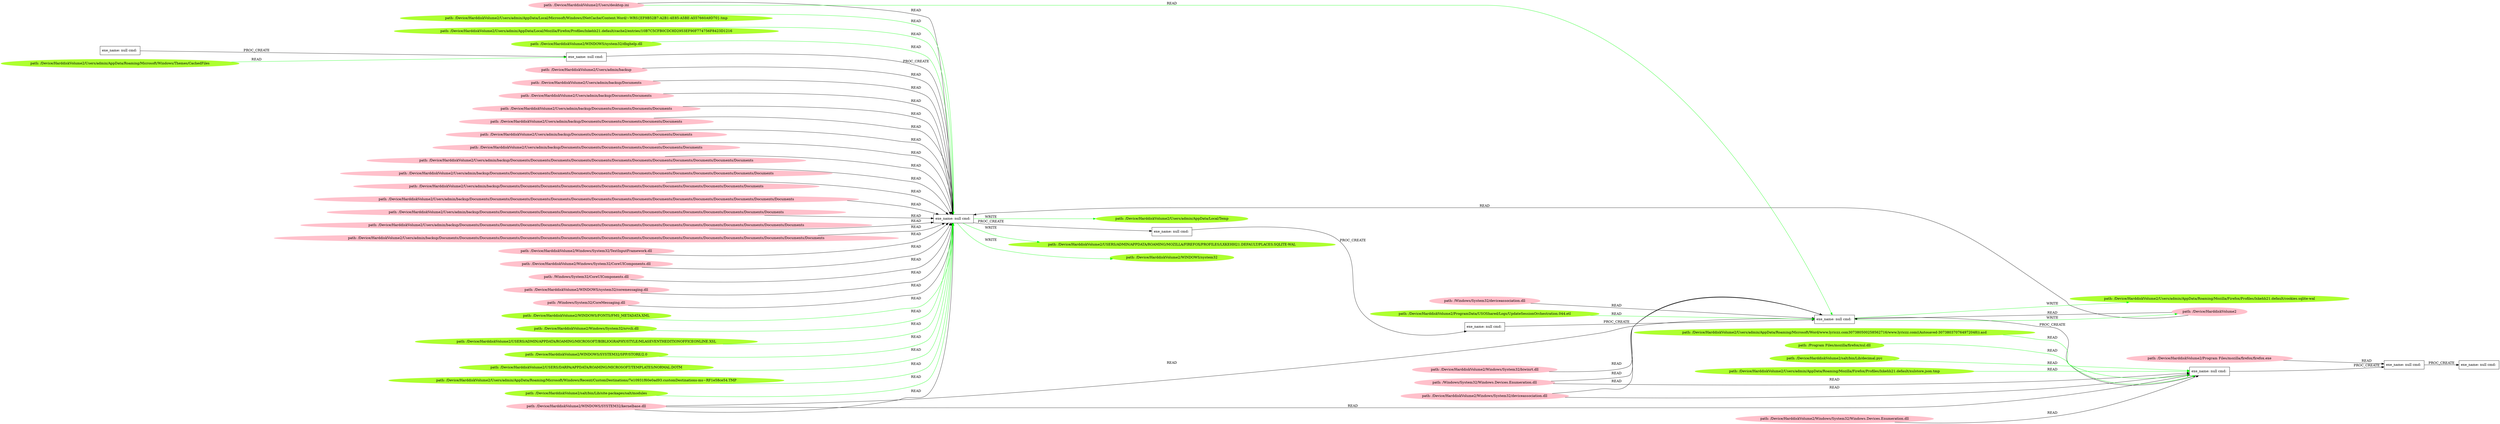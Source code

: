 digraph {
	rankdir=LR
	76 [label="path: /Device/HarddiskVolume2/WINDOWS/system32/dbghelp.dll" color=greenyellow shape=oval style=filled]
	49 [label="exe_name: null cmd: " color=black shape=box style=solid]
	76 -> 49 [label=READ color=green]
	6 [label="exe_name: null cmd: " color=black shape=box style=solid]
	51 [label="exe_name: null cmd: " color=black shape=box style=solid]
	6 -> 51 [label=PROC_CREATE color=black]
	51 [label="exe_name: null cmd: " color=black shape=box style=solid]
	49 [label="exe_name: null cmd: " color=black shape=box style=solid]
	51 -> 49 [label=PROC_CREATE color=black]
	56 [label="path: /Device/HarddiskVolume2" color=pink shape=oval style=filled]
	49 [label="exe_name: null cmd: " color=black shape=box style=solid]
	56 -> 49 [label=READ color=black]
	16 [label="path: /Device/HarddiskVolume2/Users/desktop.ini" color=pink shape=oval style=filled]
	49 [label="exe_name: null cmd: " color=black shape=box style=solid]
	16 -> 49 [label=READ color=black]
	5 [label="path: /Device/HarddiskVolume2/Users/admin/backup" color=pink shape=oval style=filled]
	49 [label="exe_name: null cmd: " color=black shape=box style=solid]
	5 -> 49 [label=READ color=black]
	47 [label="path: /Device/HarddiskVolume2/Users/admin/backup/Documents" color=pink shape=oval style=filled]
	49 [label="exe_name: null cmd: " color=black shape=box style=solid]
	47 -> 49 [label=READ color=black]
	7 [label="path: /Device/HarddiskVolume2/Users/admin/backup/Documents/Documents" color=pink shape=oval style=filled]
	49 [label="exe_name: null cmd: " color=black shape=box style=solid]
	7 -> 49 [label=READ color=black]
	18 [label="path: /Device/HarddiskVolume2/Users/admin/backup/Documents/Documents/Documents/Documents" color=pink shape=oval style=filled]
	49 [label="exe_name: null cmd: " color=black shape=box style=solid]
	18 -> 49 [label=READ color=black]
	3 [label="path: /Device/HarddiskVolume2/Users/admin/backup/Documents/Documents/Documents/Documents/Documents" color=pink shape=oval style=filled]
	49 [label="exe_name: null cmd: " color=black shape=box style=solid]
	3 -> 49 [label=READ color=black]
	9 [label="path: /Device/HarddiskVolume2/Users/admin/backup/Documents/Documents/Documents/Documents/Documents/Documents" color=pink shape=oval style=filled]
	49 [label="exe_name: null cmd: " color=black shape=box style=solid]
	9 -> 49 [label=READ color=black]
	32 [label="path: /Device/HarddiskVolume2/Users/admin/backup/Documents/Documents/Documents/Documents/Documents/Documents/Documents" color=pink shape=oval style=filled]
	49 [label="exe_name: null cmd: " color=black shape=box style=solid]
	32 -> 49 [label=READ color=black]
	37 [label="path: /Device/HarddiskVolume2/Users/admin/backup/Documents/Documents/Documents/Documents/Documents/Documents/Documents/Documents/Documents/Documents/Documents/Documents" color=pink shape=oval style=filled]
	49 [label="exe_name: null cmd: " color=black shape=box style=solid]
	37 -> 49 [label=READ color=black]
	13 [label="path: /Device/HarddiskVolume2/Users/admin/backup/Documents/Documents/Documents/Documents/Documents/Documents/Documents/Documents/Documents/Documents/Documents/Documents/Documents/Documents" color=pink shape=oval style=filled]
	49 [label="exe_name: null cmd: " color=black shape=box style=solid]
	13 -> 49 [label=READ color=black]
	30 [label="path: /Device/HarddiskVolume2/Users/admin/backup/Documents/Documents/Documents/Documents/Documents/Documents/Documents/Documents/Documents/Documents/Documents/Documents/Documents" color=pink shape=oval style=filled]
	49 [label="exe_name: null cmd: " color=black shape=box style=solid]
	30 -> 49 [label=READ color=black]
	46 [label="path: /Device/HarddiskVolume2/Users/admin/backup/Documents/Documents/Documents/Documents/Documents/Documents/Documents/Documents/Documents/Documents/Documents/Documents/Documents/Documents/Documents/Documents" color=pink shape=oval style=filled]
	49 [label="exe_name: null cmd: " color=black shape=box style=solid]
	46 -> 49 [label=READ color=black]
	4 [label="path: /Device/HarddiskVolume2/Users/admin/backup/Documents/Documents/Documents/Documents/Documents/Documents/Documents/Documents/Documents/Documents/Documents/Documents/Documents/Documents/Documents" color=pink shape=oval style=filled]
	49 [label="exe_name: null cmd: " color=black shape=box style=solid]
	4 -> 49 [label=READ color=black]
	44 [label="path: /Device/HarddiskVolume2/Users/admin/backup/Documents/Documents/Documents/Documents/Documents/Documents/Documents/Documents/Documents/Documents/Documents/Documents/Documents/Documents/Documents/Documents/Documents" color=pink shape=oval style=filled]
	49 [label="exe_name: null cmd: " color=black shape=box style=solid]
	44 -> 49 [label=READ color=black]
	12 [label="path: /Device/HarddiskVolume2/Users/admin/backup/Documents/Documents/Documents/Documents/Documents/Documents/Documents/Documents/Documents/Documents/Documents/Documents/Documents/Documents/Documents/Documents/Documents/Documents/Documents" color=pink shape=oval style=filled]
	49 [label="exe_name: null cmd: " color=black shape=box style=solid]
	12 -> 49 [label=READ color=black]
	35 [label="path: /Device/HarddiskVolume2/Windows/System32/TextInputFramework.dll" color=pink shape=oval style=filled]
	49 [label="exe_name: null cmd: " color=black shape=box style=solid]
	35 -> 49 [label=READ color=black]
	39 [label="path: /Device/HarddiskVolume2/Windows/System32/CoreUIComponents.dll" color=pink shape=oval style=filled]
	49 [label="exe_name: null cmd: " color=black shape=box style=solid]
	39 -> 49 [label=READ color=black]
	10 [label="path: /Windows/System32/CoreUIComponents.dll" color=pink shape=oval style=filled]
	49 [label="exe_name: null cmd: " color=black shape=box style=solid]
	10 -> 49 [label=READ color=black]
	2 [label="path: /Device/HarddiskVolume2/WINDOWS/system32/coremessaging.dll" color=pink shape=oval style=filled]
	49 [label="exe_name: null cmd: " color=black shape=box style=solid]
	2 -> 49 [label=READ color=black]
	43 [label="path: /Windows/System32/CoreMessaging.dll" color=pink shape=oval style=filled]
	49 [label="exe_name: null cmd: " color=black shape=box style=solid]
	43 -> 49 [label=READ color=black]
	53 [label="path: /Device/HarddiskVolume2/WINDOWS/SYSTEM32/kernelbase.dll" color=pink shape=oval style=filled]
	49 [label="exe_name: null cmd: " color=black shape=box style=solid]
	53 -> 49 [label=READ color=black]
	49 [label="exe_name: null cmd: " color=black shape=box style=solid]
	41 [label="exe_name: null cmd: " color=black shape=box style=solid]
	49 -> 41 [label=PROC_CREATE color=black]
	41 [label="exe_name: null cmd: " color=black shape=box style=solid]
	33 [label="exe_name: null cmd: " color=black shape=box style=solid]
	41 -> 33 [label=PROC_CREATE color=black]
	33 [label="exe_name: null cmd: " color=black shape=box style=solid]
	24 [label="exe_name: null cmd: " color=black shape=box style=solid]
	33 -> 24 [label=PROC_CREATE color=black]
	40 [label="path: /Device/HarddiskVolume2/Windows/System32/biwinrt.dll" color=pink shape=oval style=filled]
	24 [label="exe_name: null cmd: " color=black shape=box style=solid]
	40 -> 24 [label=READ color=black]
	66 [label="path: /Windows/System32/Windows.Devices.Enumeration.dll" color=pink shape=oval style=filled]
	24 [label="exe_name: null cmd: " color=black shape=box style=solid]
	66 -> 24 [label=READ color=black]
	60 [label="path: /Device/HarddiskVolume2/Windows/System32/deviceassociation.dll" color=pink shape=oval style=filled]
	24 [label="exe_name: null cmd: " color=black shape=box style=solid]
	60 -> 24 [label=READ color=black]
	62 [label="path: /Windows/System32/deviceassociation.dll" color=pink shape=oval style=filled]
	24 [label="exe_name: null cmd: " color=black shape=box style=solid]
	62 -> 24 [label=READ color=black]
	53 [label="path: /Device/HarddiskVolume2/WINDOWS/SYSTEM32/kernelbase.dll" color=pink shape=oval style=filled]
	24 [label="exe_name: null cmd: " color=black shape=box style=solid]
	53 -> 24 [label=READ color=black]
	56 [label="path: /Device/HarddiskVolume2" color=pink shape=oval style=filled]
	24 [label="exe_name: null cmd: " color=black shape=box style=solid]
	56 -> 24 [label=READ color=black]
	79 [label="path: /Device/HarddiskVolume2/WINDOWS/FONTS/FMS_METADATA.XML" color=greenyellow shape=oval style=filled]
	49 [label="exe_name: null cmd: " color=black shape=box style=solid]
	79 -> 49 [label=READ color=green]
	73 [label="path: /Device/HarddiskVolume2/Users/admin/AppData/Roaming/Microsoft/Windows/Themes/CachedFiles" color=greenyellow shape=oval style=filled]
	51 [label="exe_name: null cmd: " color=black shape=box style=solid]
	73 -> 51 [label=READ color=green]
	16 [label="path: /Device/HarddiskVolume2/Users/desktop.ini" color=pink shape=oval style=filled]
	24 [label="exe_name: null cmd: " color=black shape=box style=solid]
	16 -> 24 [label=READ color=green]
	78 [label="path: /Device/HarddiskVolume2/Windows/System32/srvcli.dll" color=greenyellow shape=oval style=filled]
	49 [label="exe_name: null cmd: " color=black shape=box style=solid]
	78 -> 49 [label=READ color=green]
	24 [label="exe_name: null cmd: " color=black shape=box style=solid]
	22 [label="exe_name: null cmd: " color=black shape=box style=solid]
	24 -> 22 [label=PROC_CREATE color=black]
	81 [label="path: /Device/HarddiskVolume2/USERS/ADMIN/APPDATA/ROAMING/MICROSOFT/BIBLIOGRAPHY/STYLE/MLASEVENTHEDITIONOFFICEONLINE.XSL" color=greenyellow shape=oval style=filled]
	49 [label="exe_name: null cmd: " color=black shape=box style=solid]
	81 -> 49 [label=READ color=green]
	86 [label="path: /Device/HarddiskVolume2/WINDOWS/SYSTEM32/SPP/STORE/2.0" color=greenyellow shape=oval style=filled]
	49 [label="exe_name: null cmd: " color=black shape=box style=solid]
	86 -> 49 [label=READ color=green]
	60 [label="path: /Device/HarddiskVolume2/Windows/System32/deviceassociation.dll" color=pink shape=oval style=filled]
	22 [label="exe_name: null cmd: " color=black shape=box style=solid]
	60 -> 22 [label=READ color=black]
	66 [label="path: /Windows/System32/Windows.Devices.Enumeration.dll" color=pink shape=oval style=filled]
	22 [label="exe_name: null cmd: " color=black shape=box style=solid]
	66 -> 22 [label=READ color=black]
	68 [label="path: /Device/HarddiskVolume2/Windows/System32/Windows.Devices.Enumeration.dll" color=pink shape=oval style=filled]
	22 [label="exe_name: null cmd: " color=black shape=box style=solid]
	68 -> 22 [label=READ color=black]
	53 [label="path: /Device/HarddiskVolume2/WINDOWS/SYSTEM32/kernelbase.dll" color=pink shape=oval style=filled]
	22 [label="exe_name: null cmd: " color=black shape=box style=solid]
	53 -> 22 [label=READ color=black]
	22 [label="exe_name: null cmd: " color=black shape=box style=solid]
	0 [label="exe_name: null cmd: " color=black shape=box style=solid]
	22 -> 0 [label=PROC_CREATE color=black]
	23 [label="path: /Device/HarddiskVolume2/Program Files/mozilla/firefox/firefox.exe" color=pink shape=oval style=filled]
	0 [label="exe_name: null cmd: " color=black shape=box style=solid]
	23 -> 0 [label=READ color=black]
	0 [label="exe_name: null cmd: " color=black shape=box style=solid]
	1 [label="exe_name: null cmd: " color=black shape=box style=solid]
	0 -> 1 [label=PROC_CREATE color=black]
	84 [label="path: /Device/HarddiskVolume2/USERS/DARPA/APPDATA/ROAMING/MICROSOFT/TEMPLATES/NORMAL.DOTM" color=greenyellow shape=oval style=filled]
	49 [label="exe_name: null cmd: " color=black shape=box style=solid]
	84 -> 49 [label=READ color=green]
	24 [label="exe_name: null cmd: " color=black shape=box style=solid]
	56 [label="path: /Device/HarddiskVolume2" color=pink shape=oval style=filled]
	24 -> 56 [label=WRITE color=green]
	24 [label="exe_name: null cmd: " color=black shape=box style=solid]
	90 [label="path: /Device/HarddiskVolume2/Users/admin/AppData/Roaming/Mozilla/Firefox/Profiles/lxkehh21.default/cookies.sqlite-wal" color=greenyellow shape=oval style=filled]
	24 -> 90 [label=WRITE color=green]
	75 [label="path: /Device/HarddiskVolume2/Users/admin/AppData/Roaming/Microsoft/Windows/Recent/CustomDestinations/7e10931f60e0ad93.customDestinations-ms~RF1e58ce54.TMP" color=greenyellow shape=oval style=filled]
	49 [label="exe_name: null cmd: " color=black shape=box style=solid]
	75 -> 49 [label=READ color=green]
	87 [label="path: /Device/HarddiskVolume2/ProgramData/USOShared/Logs/UpdateSessionOrchestration.044.etl" color=greenyellow shape=oval style=filled]
	24 [label="exe_name: null cmd: " color=black shape=box style=solid]
	87 -> 24 [label=READ color=green]
	91 [label="path: /Device/HarddiskVolume2/Users/admin/AppData/Roaming/Microsoft/Word/www.lyriczz.com307380500258562716/www.lyriczz.com((Autosaved-307380370764972048)).asd" color=greenyellow shape=oval style=filled]
	22 [label="exe_name: null cmd: " color=black shape=box style=solid]
	91 -> 22 [label=READ color=green]
	74 [label="path: /Device/HarddiskVolume2/salt/bin/Lib/site-packages/salt/modules" color=greenyellow shape=oval style=filled]
	49 [label="exe_name: null cmd: " color=black shape=box style=solid]
	74 -> 49 [label=READ color=green]
	80 [label="path: /Device/HarddiskVolume2/Users/admin/AppData/Local/Microsoft/Windows/INetCache/Content.Word/~WRS{EF9B52B7-A2B1-4E85-A5BE-A557660A9D70}.tmp" color=greenyellow shape=oval style=filled]
	49 [label="exe_name: null cmd: " color=black shape=box style=solid]
	80 -> 49 [label=READ color=green]
	49 [label="exe_name: null cmd: " color=black shape=box style=solid]
	77 [label="path: /Device/HarddiskVolume2/USERS/ADMIN/APPDATA/ROAMING/MOZILLA/FIREFOX/PROFILES/LXKEHH21.DEFAULT/PLACES.SQLITE-WAL" color=greenyellow shape=oval style=filled]
	49 -> 77 [label=WRITE color=green]
	94 [label="path: /Program Files/mozilla/firefox/xul.dll" color=greenyellow shape=oval style=filled]
	22 [label="exe_name: null cmd: " color=black shape=box style=solid]
	94 -> 22 [label=READ color=green]
	49 [label="exe_name: null cmd: " color=black shape=box style=solid]
	85 [label="path: /Device/HarddiskVolume2/WINDOWS/system32" color=greenyellow shape=oval style=filled]
	49 -> 85 [label=WRITE color=green]
	92 [label="path: /Device/HarddiskVolume2/salt/bin/Lib/decimal.pyc" color=greenyellow shape=oval style=filled]
	22 [label="exe_name: null cmd: " color=black shape=box style=solid]
	92 -> 22 [label=READ color=green]
	82 [label="path: /Device/HarddiskVolume2/Users/admin/AppData/Local/Mozilla/Firefox/Profiles/lxkehh21.default/cache2/entries/10B7C5CFB0CDC8D2953EF90F774756F8423D1216" color=greenyellow shape=oval style=filled]
	49 [label="exe_name: null cmd: " color=black shape=box style=solid]
	82 -> 49 [label=READ color=green]
	49 [label="exe_name: null cmd: " color=black shape=box style=solid]
	83 [label="path: /Device/HarddiskVolume2/Users/admin/AppData/Local/Temp" color=greenyellow shape=oval style=filled]
	49 -> 83 [label=WRITE color=green]
	93 [label="path: /Device/HarddiskVolume2/Users/admin/AppData/Roaming/Mozilla/Firefox/Profiles/lxkehh21.default/xulstore.json.tmp" color=greenyellow shape=oval style=filled]
	22 [label="exe_name: null cmd: " color=black shape=box style=solid]
	93 -> 22 [label=READ color=green]
}
